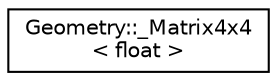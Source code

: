 digraph "Graphical Class Hierarchy"
{
  edge [fontname="Helvetica",fontsize="10",labelfontname="Helvetica",labelfontsize="10"];
  node [fontname="Helvetica",fontsize="10",shape=record];
  rankdir="LR";
  Node1 [label="Geometry::_Matrix4x4\l\< float \>",height=0.2,width=0.4,color="black", fillcolor="white", style="filled",URL="$classGeometry_1_1__Matrix4x4.html"];
}
